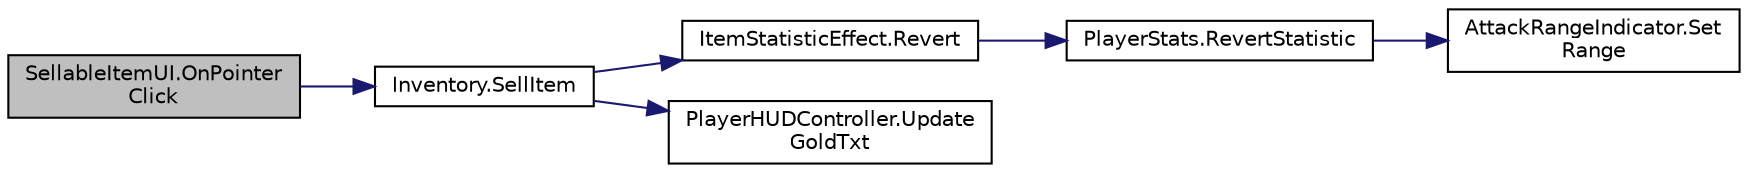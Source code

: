 digraph "SellableItemUI.OnPointerClick"
{
 // INTERACTIVE_SVG=YES
 // LATEX_PDF_SIZE
  edge [fontname="Helvetica",fontsize="10",labelfontname="Helvetica",labelfontsize="10"];
  node [fontname="Helvetica",fontsize="10",shape=record];
  rankdir="LR";
  Node1 [label="SellableItemUI.OnPointer\lClick",height=0.2,width=0.4,color="black", fillcolor="grey75", style="filled", fontcolor="black",tooltip=" "];
  Node1 -> Node2 [color="midnightblue",fontsize="10",style="solid",fontname="Helvetica"];
  Node2 [label="Inventory.SellItem",height=0.2,width=0.4,color="black", fillcolor="white", style="filled",URL="$class_inventory.html#af1e7ae193e520340f457705d73e27607",tooltip=" "];
  Node2 -> Node3 [color="midnightblue",fontsize="10",style="solid",fontname="Helvetica"];
  Node3 [label="ItemStatisticEffect.Revert",height=0.2,width=0.4,color="black", fillcolor="white", style="filled",URL="$class_item_statistic_effect.html#a7e60cf01d0ee7f4b00fe817a36a7b2b4",tooltip=" "];
  Node3 -> Node4 [color="midnightblue",fontsize="10",style="solid",fontname="Helvetica"];
  Node4 [label="PlayerStats.RevertStatistic",height=0.2,width=0.4,color="black", fillcolor="white", style="filled",URL="$class_player_stats.html#a85d656089081a1fae4eb9c531f44eaee",tooltip=" "];
  Node4 -> Node5 [color="midnightblue",fontsize="10",style="solid",fontname="Helvetica"];
  Node5 [label="AttackRangeIndicator.Set\lRange",height=0.2,width=0.4,color="black", fillcolor="white", style="filled",URL="$class_attack_range_indicator.html#a30b23b934689db8d536efbc193ad9ae3",tooltip=" "];
  Node2 -> Node6 [color="midnightblue",fontsize="10",style="solid",fontname="Helvetica"];
  Node6 [label="PlayerHUDController.Update\lGoldTxt",height=0.2,width=0.4,color="black", fillcolor="white", style="filled",URL="$class_player_h_u_d_controller.html#aeef77dcdfaf1c9b719e4350c17c88fa5",tooltip=" "];
}
